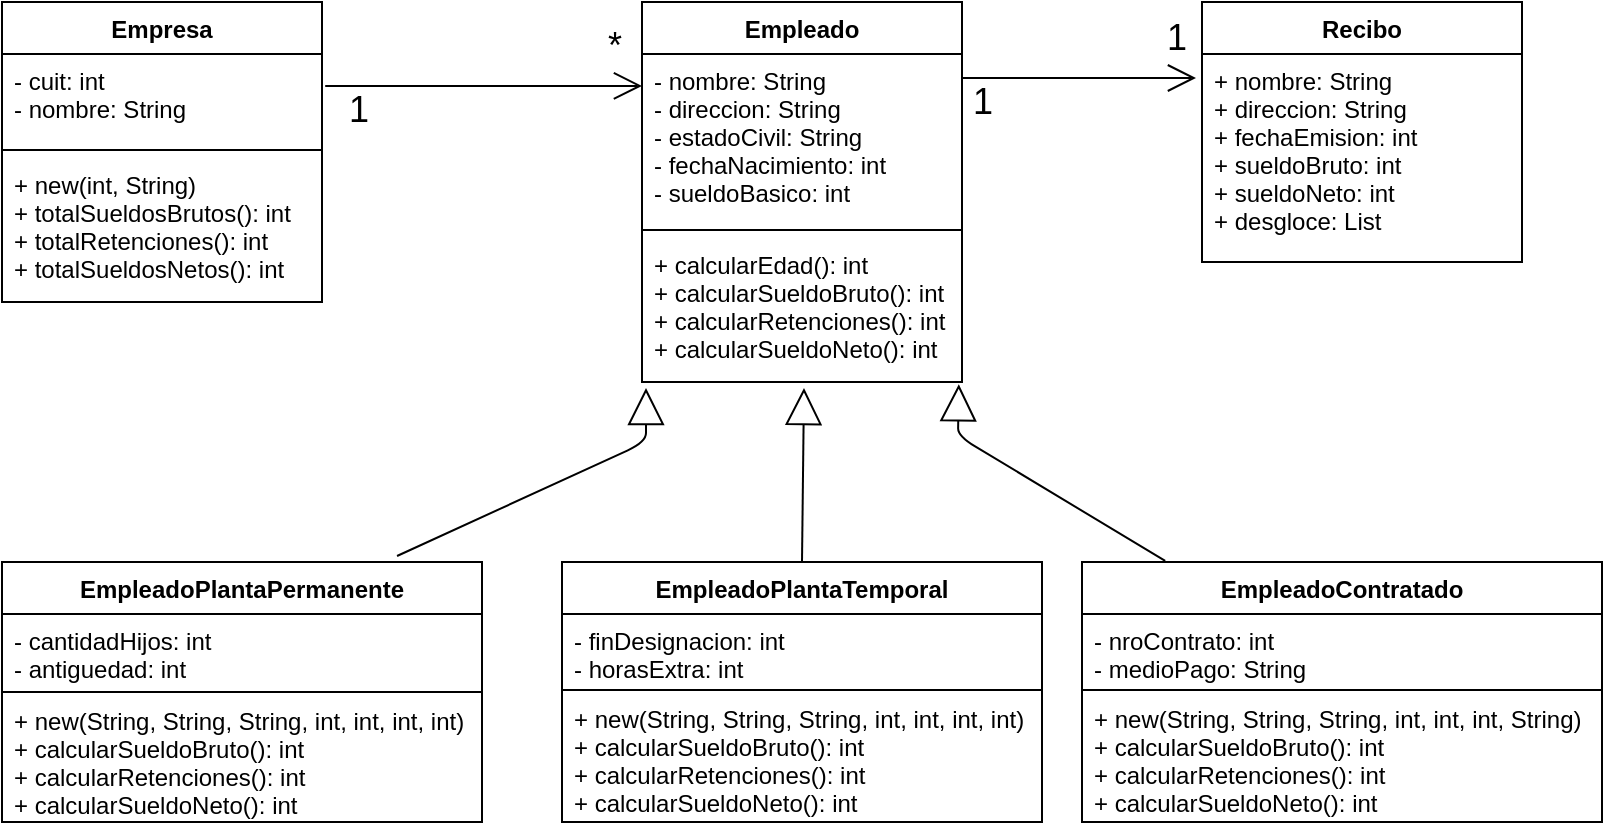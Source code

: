 <mxfile version="12.4.2" type="device" pages="1"><diagram id="1tmOSTek_GNRQ-43Ej8k" name="Page-1"><mxGraphModel dx="1185" dy="693" grid="1" gridSize="10" guides="1" tooltips="1" connect="1" arrows="1" fold="1" page="1" pageScale="1" pageWidth="850" pageHeight="1100" math="0" shadow="0"><root><mxCell id="0"/><mxCell id="1" parent="0"/><mxCell id="rmigLes4Yde6viLQ50Bq-1" value="Empresa" style="swimlane;fontStyle=1;align=center;verticalAlign=top;childLayout=stackLayout;horizontal=1;startSize=26;horizontalStack=0;resizeParent=1;resizeParentMax=0;resizeLast=0;collapsible=1;marginBottom=0;" vertex="1" parent="1"><mxGeometry x="40" y="40" width="160" height="150" as="geometry"/></mxCell><mxCell id="rmigLes4Yde6viLQ50Bq-2" value="- cuit: int&#10;- nombre: String&#10;" style="text;strokeColor=none;fillColor=none;align=left;verticalAlign=top;spacingLeft=4;spacingRight=4;overflow=hidden;rotatable=0;points=[[0,0.5],[1,0.5]];portConstraint=eastwest;" vertex="1" parent="rmigLes4Yde6viLQ50Bq-1"><mxGeometry y="26" width="160" height="44" as="geometry"/></mxCell><mxCell id="rmigLes4Yde6viLQ50Bq-3" value="" style="line;strokeWidth=1;fillColor=none;align=left;verticalAlign=middle;spacingTop=-1;spacingLeft=3;spacingRight=3;rotatable=0;labelPosition=right;points=[];portConstraint=eastwest;" vertex="1" parent="rmigLes4Yde6viLQ50Bq-1"><mxGeometry y="70" width="160" height="8" as="geometry"/></mxCell><mxCell id="rmigLes4Yde6viLQ50Bq-4" value="+ new(int, String)&#10;+ totalSueldosBrutos(): int&#10;+ totalRetenciones(): int&#10;+ totalSueldosNetos(): int" style="text;strokeColor=none;fillColor=none;align=left;verticalAlign=top;spacingLeft=4;spacingRight=4;overflow=hidden;rotatable=0;points=[[0,0.5],[1,0.5]];portConstraint=eastwest;" vertex="1" parent="rmigLes4Yde6viLQ50Bq-1"><mxGeometry y="78" width="160" height="72" as="geometry"/></mxCell><mxCell id="rmigLes4Yde6viLQ50Bq-5" value="" style="endArrow=open;endFill=1;endSize=12;html=1;exitX=1.01;exitY=0.364;exitDx=0;exitDy=0;entryX=0;entryY=0.19;entryDx=0;entryDy=0;entryPerimeter=0;exitPerimeter=0;" edge="1" parent="1" source="rmigLes4Yde6viLQ50Bq-2" target="rmigLes4Yde6viLQ50Bq-14"><mxGeometry width="160" relative="1" as="geometry"><mxPoint x="420" y="260" as="sourcePoint"/><mxPoint x="580" y="260" as="targetPoint"/><Array as="points"/></mxGeometry></mxCell><mxCell id="rmigLes4Yde6viLQ50Bq-6" value="1" style="edgeLabel;html=1;align=center;verticalAlign=middle;resizable=0;points=[];fontSize=18;" vertex="1" connectable="0" parent="rmigLes4Yde6viLQ50Bq-5"><mxGeometry x="-0.683" relative="1" as="geometry"><mxPoint x="-9.16" y="11.68" as="offset"/></mxGeometry></mxCell><mxCell id="rmigLes4Yde6viLQ50Bq-7" value="*" style="edgeLabel;html=1;align=center;verticalAlign=middle;resizable=0;points=[];fontSize=18;" vertex="1" connectable="0" parent="rmigLes4Yde6viLQ50Bq-5"><mxGeometry x="0.794" y="-4" relative="1" as="geometry"><mxPoint x="1.75" y="-23.81" as="offset"/></mxGeometry></mxCell><mxCell id="rmigLes4Yde6viLQ50Bq-8" value="" style="endArrow=block;endSize=16;endFill=0;html=1;exitX=0.823;exitY=-0.023;exitDx=0;exitDy=0;exitPerimeter=0;" edge="1" parent="1" source="rmigLes4Yde6viLQ50Bq-9"><mxGeometry width="160" relative="1" as="geometry"><mxPoint x="240" y="278" as="sourcePoint"/><mxPoint x="362" y="233" as="targetPoint"/><Array as="points"><mxPoint x="362" y="260"/></Array></mxGeometry></mxCell><mxCell id="rmigLes4Yde6viLQ50Bq-9" value="EmpleadoPlantaPermanente" style="swimlane;fontStyle=1;align=center;verticalAlign=top;childLayout=stackLayout;horizontal=1;startSize=26;horizontalStack=0;resizeParent=1;resizeParentMax=0;resizeLast=0;collapsible=1;marginBottom=0;" vertex="1" parent="1"><mxGeometry x="40" y="320" width="240" height="130" as="geometry"/></mxCell><mxCell id="rmigLes4Yde6viLQ50Bq-10" value="- cantidadHijos: int&#10;- antiguedad: int" style="text;strokeColor=none;fillColor=none;align=left;verticalAlign=top;spacingLeft=4;spacingRight=4;overflow=hidden;rotatable=0;points=[[0,0.5],[1,0.5]];portConstraint=eastwest;" vertex="1" parent="rmigLes4Yde6viLQ50Bq-9"><mxGeometry y="26" width="240" height="34" as="geometry"/></mxCell><mxCell id="rmigLes4Yde6viLQ50Bq-11" value="" style="line;strokeWidth=1;fillColor=none;align=left;verticalAlign=middle;spacingTop=-1;spacingLeft=3;spacingRight=3;rotatable=0;labelPosition=right;points=[];portConstraint=eastwest;" vertex="1" parent="rmigLes4Yde6viLQ50Bq-9"><mxGeometry y="60" width="240" height="10" as="geometry"/></mxCell><mxCell id="rmigLes4Yde6viLQ50Bq-12" value="+ new(String, String, String, int, int, int, int)&#10;+ calcularSueldoBruto(): int&#10;+ calcularRetenciones(): int&#10;+ calcularSueldoNeto(): int" style="text;strokeColor=none;fillColor=none;align=left;verticalAlign=middle;spacingLeft=4;spacingRight=4;overflow=hidden;rotatable=0;points=[[0,0.5],[1,0.5]];portConstraint=eastwest;fontStyle=0" vertex="1" parent="rmigLes4Yde6viLQ50Bq-9"><mxGeometry y="70" width="240" height="60" as="geometry"/></mxCell><mxCell id="rmigLes4Yde6viLQ50Bq-13" value="Empleado" style="swimlane;fontStyle=1;align=center;verticalAlign=top;childLayout=stackLayout;horizontal=1;startSize=26;horizontalStack=0;resizeParent=1;resizeParentMax=0;resizeLast=0;collapsible=1;marginBottom=0;" vertex="1" parent="1"><mxGeometry x="360" y="40" width="160" height="190" as="geometry"/></mxCell><mxCell id="rmigLes4Yde6viLQ50Bq-14" value="- nombre: String&#10;- direccion: String&#10;- estadoCivil: String&#10;- fechaNacimiento: int&#10;- sueldoBasico: int" style="text;strokeColor=none;fillColor=none;align=left;verticalAlign=top;spacingLeft=4;spacingRight=4;overflow=hidden;rotatable=0;points=[[0,0.5],[1,0.5]];portConstraint=eastwest;" vertex="1" parent="rmigLes4Yde6viLQ50Bq-13"><mxGeometry y="26" width="160" height="84" as="geometry"/></mxCell><mxCell id="rmigLes4Yde6viLQ50Bq-15" value="" style="line;strokeWidth=1;fillColor=none;align=left;verticalAlign=middle;spacingTop=-1;spacingLeft=3;spacingRight=3;rotatable=0;labelPosition=right;points=[];portConstraint=eastwest;" vertex="1" parent="rmigLes4Yde6viLQ50Bq-13"><mxGeometry y="110" width="160" height="8" as="geometry"/></mxCell><mxCell id="rmigLes4Yde6viLQ50Bq-16" value="+ calcularEdad(): int&#10;+ calcularSueldoBruto(): int&#10;+ calcularRetenciones(): int&#10;+ calcularSueldoNeto(): int&#10;" style="text;strokeColor=none;fillColor=none;align=left;verticalAlign=top;spacingLeft=4;spacingRight=4;overflow=hidden;rotatable=0;points=[[0,0.5],[1,0.5]];portConstraint=eastwest;fontStyle=0;" vertex="1" parent="rmigLes4Yde6viLQ50Bq-13"><mxGeometry y="118" width="160" height="72" as="geometry"/></mxCell><mxCell id="rmigLes4Yde6viLQ50Bq-17" value="" style="endArrow=block;endSize=16;endFill=0;html=1;exitX=0.5;exitY=0;exitDx=0;exitDy=0;" edge="1" parent="1" source="rmigLes4Yde6viLQ50Bq-18"><mxGeometry width="160" relative="1" as="geometry"><mxPoint x="690" y="300" as="sourcePoint"/><mxPoint x="441" y="233" as="targetPoint"/><Array as="points"/></mxGeometry></mxCell><mxCell id="rmigLes4Yde6viLQ50Bq-18" value="EmpleadoPlantaTemporal" style="swimlane;fontStyle=1;align=center;verticalAlign=top;childLayout=stackLayout;horizontal=1;startSize=26;horizontalStack=0;resizeParent=1;resizeParentMax=0;resizeLast=0;collapsible=1;marginBottom=0;" vertex="1" parent="1"><mxGeometry x="320" y="320" width="240" height="130" as="geometry"/></mxCell><mxCell id="rmigLes4Yde6viLQ50Bq-19" value="- finDesignacion: int&#10;- horasExtra: int" style="text;strokeColor=none;fillColor=none;align=left;verticalAlign=top;spacingLeft=4;spacingRight=4;overflow=hidden;rotatable=0;points=[[0,0.5],[1,0.5]];portConstraint=eastwest;" vertex="1" parent="rmigLes4Yde6viLQ50Bq-18"><mxGeometry y="26" width="240" height="34" as="geometry"/></mxCell><mxCell id="rmigLes4Yde6viLQ50Bq-20" value="" style="line;strokeWidth=1;fillColor=none;align=left;verticalAlign=middle;spacingTop=-1;spacingLeft=3;spacingRight=3;rotatable=0;labelPosition=right;points=[];portConstraint=eastwest;" vertex="1" parent="rmigLes4Yde6viLQ50Bq-18"><mxGeometry y="60" width="240" height="8" as="geometry"/></mxCell><mxCell id="rmigLes4Yde6viLQ50Bq-21" value="+ new(String, String, String, int, int, int, int)&#10;+ calcularSueldoBruto(): int&#10;+ calcularRetenciones(): int&#10;+ calcularSueldoNeto(): int" style="text;strokeColor=none;fillColor=none;align=left;verticalAlign=middle;spacingLeft=4;spacingRight=4;overflow=hidden;rotatable=0;points=[[0,0.5],[1,0.5]];portConstraint=eastwest;fontStyle=0" vertex="1" parent="rmigLes4Yde6viLQ50Bq-18"><mxGeometry y="68" width="240" height="62" as="geometry"/></mxCell><mxCell id="rmigLes4Yde6viLQ50Bq-40" value="Recibo" style="swimlane;fontStyle=1;align=center;verticalAlign=top;childLayout=stackLayout;horizontal=1;startSize=26;horizontalStack=0;resizeParent=1;resizeParentMax=0;resizeLast=0;collapsible=1;marginBottom=0;" vertex="1" parent="1"><mxGeometry x="640" y="40" width="160" height="130" as="geometry"/></mxCell><mxCell id="rmigLes4Yde6viLQ50Bq-41" value="+ nombre: String&#10;+ direccion: String&#10;+ fechaEmision: int&#10;+ sueldoBruto: int&#10;+ sueldoNeto: int&#10;+ desgloce: List" style="text;strokeColor=none;fillColor=none;align=left;verticalAlign=top;spacingLeft=4;spacingRight=4;overflow=hidden;rotatable=0;points=[[0,0.5],[1,0.5]];portConstraint=eastwest;" vertex="1" parent="rmigLes4Yde6viLQ50Bq-40"><mxGeometry y="26" width="160" height="104" as="geometry"/></mxCell><mxCell id="rmigLes4Yde6viLQ50Bq-44" value="" style="endArrow=open;endFill=1;endSize=12;html=1;" edge="1" parent="1"><mxGeometry width="160" relative="1" as="geometry"><mxPoint x="520" y="78" as="sourcePoint"/><mxPoint x="637" y="78" as="targetPoint"/><Array as="points"/></mxGeometry></mxCell><mxCell id="rmigLes4Yde6viLQ50Bq-45" value="1" style="edgeLabel;html=1;align=center;verticalAlign=middle;resizable=0;points=[];fontSize=18;" vertex="1" connectable="0" parent="rmigLes4Yde6viLQ50Bq-44"><mxGeometry x="-0.683" relative="1" as="geometry"><mxPoint x="-9.16" y="11.68" as="offset"/></mxGeometry></mxCell><mxCell id="rmigLes4Yde6viLQ50Bq-46" value="1" style="edgeLabel;html=1;align=center;verticalAlign=middle;resizable=0;points=[];fontSize=18;" vertex="1" connectable="0" parent="rmigLes4Yde6viLQ50Bq-44"><mxGeometry x="0.794" y="-4" relative="1" as="geometry"><mxPoint x="1.75" y="-23.81" as="offset"/></mxGeometry></mxCell><mxCell id="rmigLes4Yde6viLQ50Bq-47" value="EmpleadoContratado" style="swimlane;fontStyle=1;align=center;verticalAlign=top;childLayout=stackLayout;horizontal=1;startSize=26;horizontalStack=0;resizeParent=1;resizeParentMax=0;resizeLast=0;collapsible=1;marginBottom=0;" vertex="1" parent="1"><mxGeometry x="580" y="320" width="260" height="130" as="geometry"/></mxCell><mxCell id="rmigLes4Yde6viLQ50Bq-48" value="- nroContrato: int&#10;- medioPago: String" style="text;strokeColor=none;fillColor=none;align=left;verticalAlign=top;spacingLeft=4;spacingRight=4;overflow=hidden;rotatable=0;points=[[0,0.5],[1,0.5]];portConstraint=eastwest;" vertex="1" parent="rmigLes4Yde6viLQ50Bq-47"><mxGeometry y="26" width="260" height="34" as="geometry"/></mxCell><mxCell id="rmigLes4Yde6viLQ50Bq-49" value="" style="line;strokeWidth=1;fillColor=none;align=left;verticalAlign=middle;spacingTop=-1;spacingLeft=3;spacingRight=3;rotatable=0;labelPosition=right;points=[];portConstraint=eastwest;" vertex="1" parent="rmigLes4Yde6viLQ50Bq-47"><mxGeometry y="60" width="260" height="8" as="geometry"/></mxCell><mxCell id="rmigLes4Yde6viLQ50Bq-50" value="+ new(String, String, String, int, int, int, String)&#10;+ calcularSueldoBruto(): int&#10;+ calcularRetenciones(): int&#10;+ calcularSueldoNeto(): int" style="text;strokeColor=none;fillColor=none;align=left;verticalAlign=middle;spacingLeft=4;spacingRight=4;overflow=hidden;rotatable=0;points=[[0,0.5],[1,0.5]];portConstraint=eastwest;fontStyle=0" vertex="1" parent="rmigLes4Yde6viLQ50Bq-47"><mxGeometry y="68" width="260" height="62" as="geometry"/></mxCell><mxCell id="rmigLes4Yde6viLQ50Bq-51" value="" style="endArrow=block;endSize=16;endFill=0;html=1;entryX=0.99;entryY=1.016;entryDx=0;entryDy=0;entryPerimeter=0;exitX=0.16;exitY=-0.004;exitDx=0;exitDy=0;exitPerimeter=0;" edge="1" parent="1" source="rmigLes4Yde6viLQ50Bq-47" target="rmigLes4Yde6viLQ50Bq-16"><mxGeometry width="160" relative="1" as="geometry"><mxPoint x="640" y="275" as="sourcePoint"/><mxPoint x="640" y="230" as="targetPoint"/><Array as="points"><mxPoint x="518" y="257"/></Array></mxGeometry></mxCell></root></mxGraphModel></diagram></mxfile>